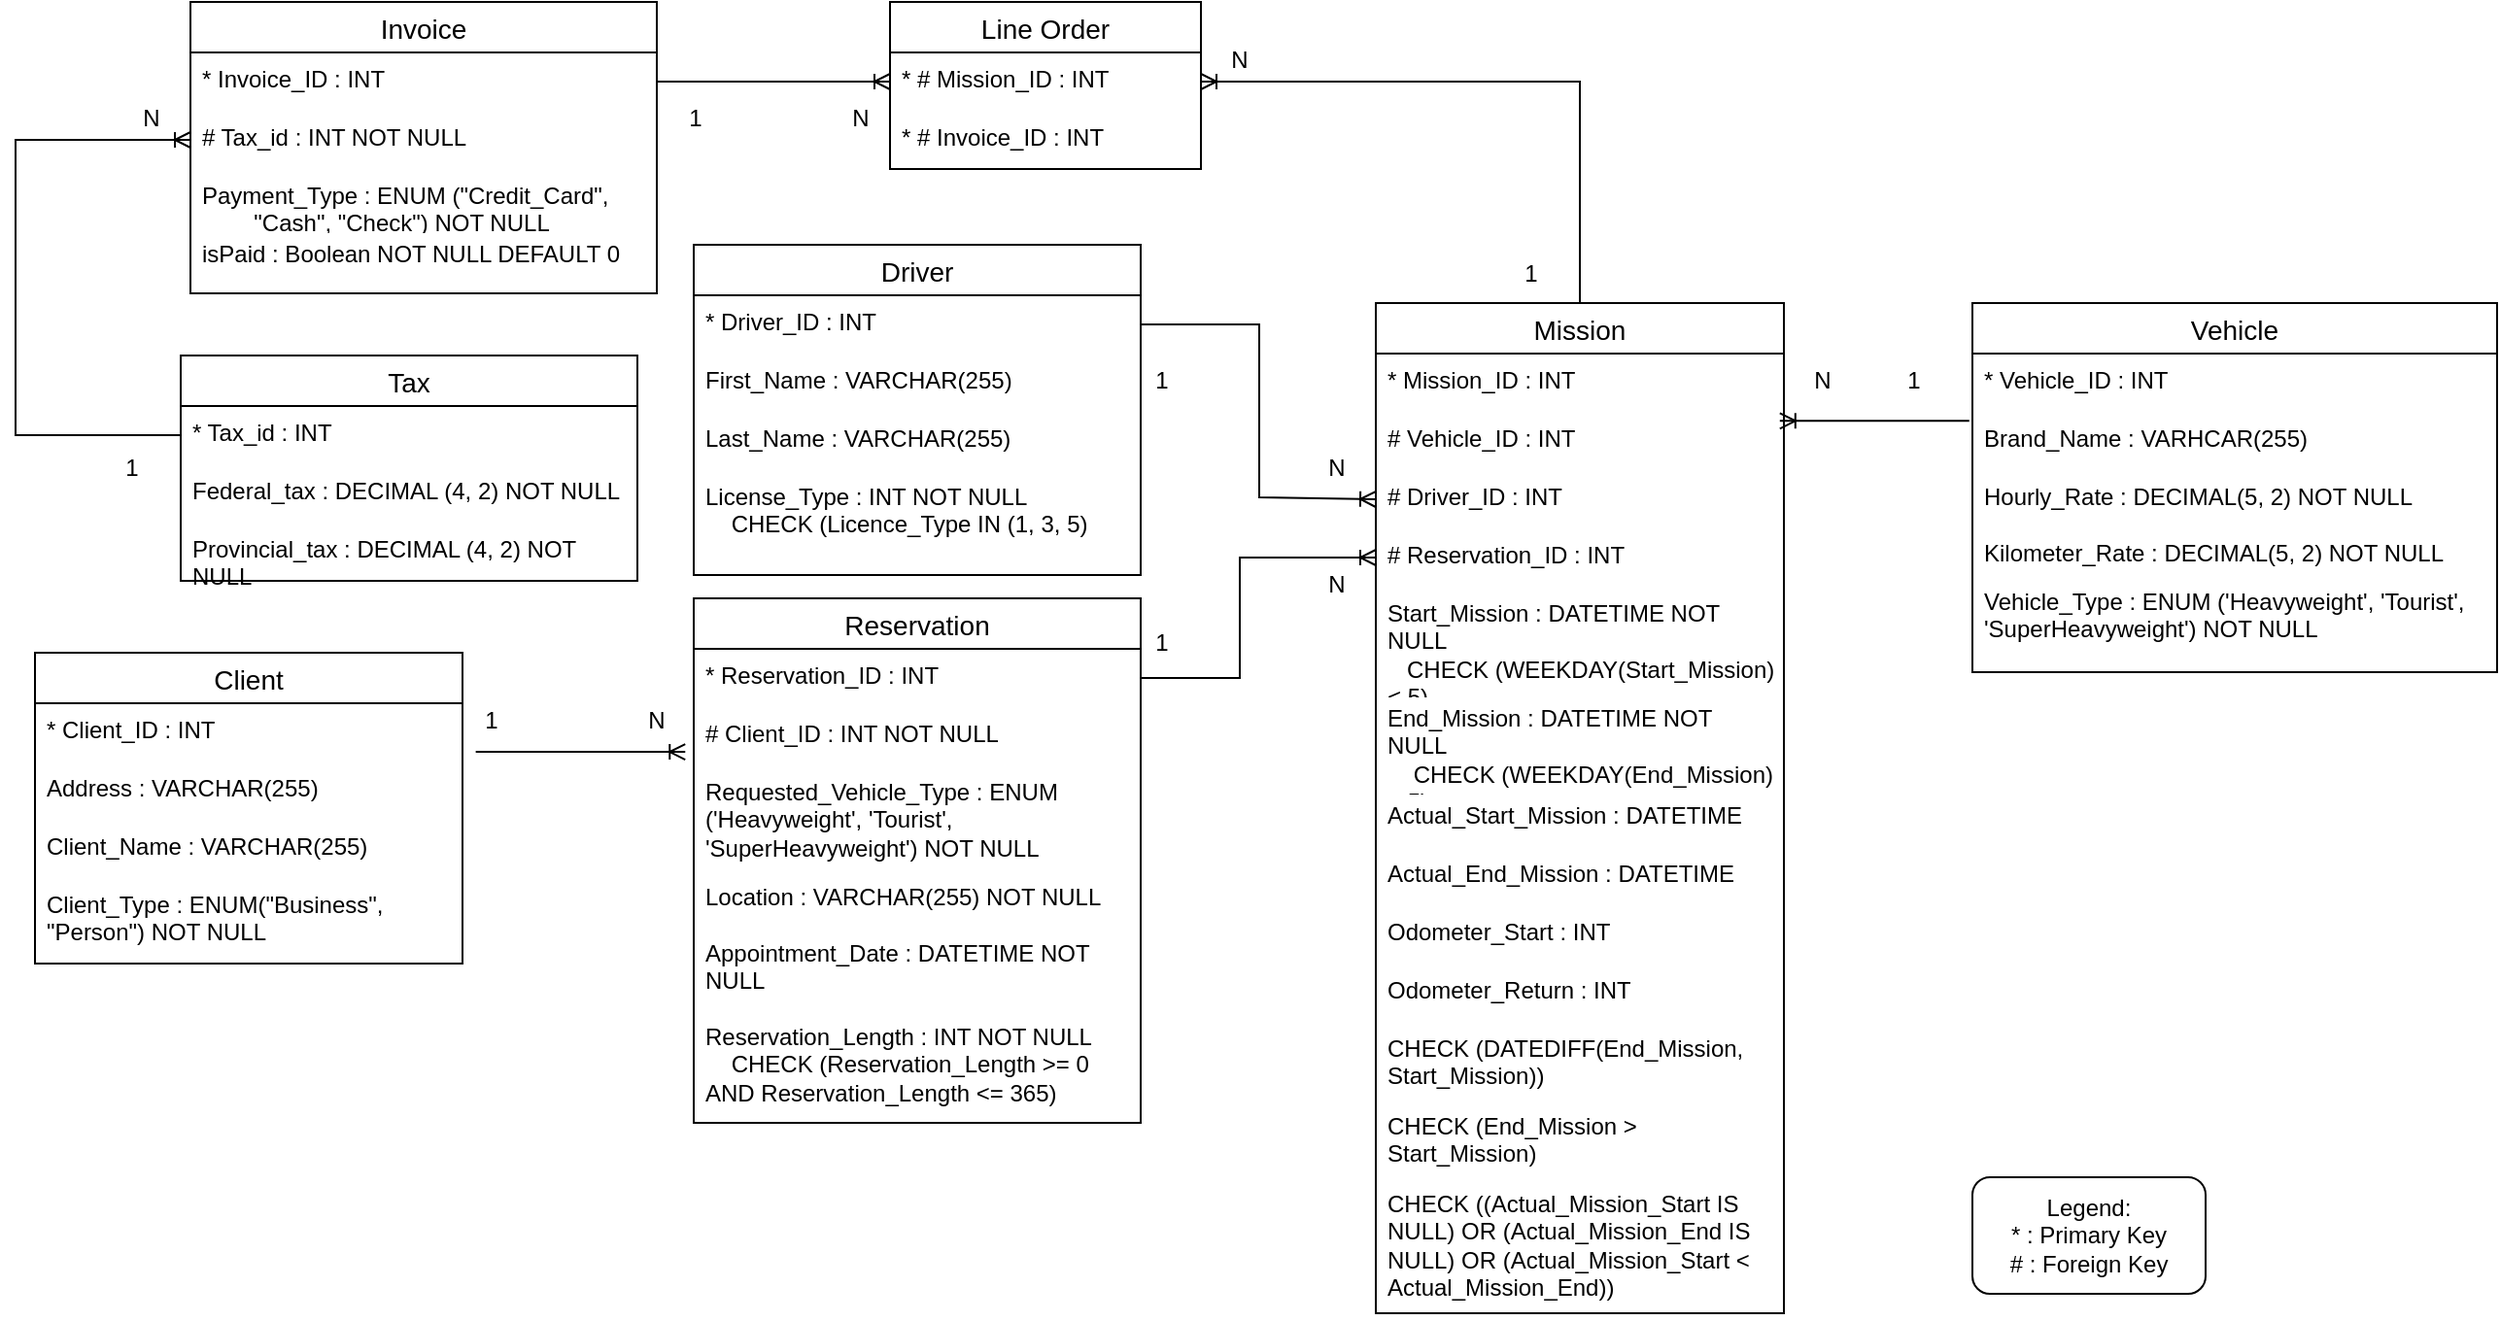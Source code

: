 <mxfile version="22.1.5" type="device">
  <diagram id="R2lEEEUBdFMjLlhIrx00" name="Page-1">
    <mxGraphModel dx="2350" dy="730" grid="1" gridSize="10" guides="1" tooltips="1" connect="1" arrows="1" fold="1" page="1" pageScale="1" pageWidth="850" pageHeight="1100" math="0" shadow="0" extFonts="Permanent Marker^https://fonts.googleapis.com/css?family=Permanent+Marker">
      <root>
        <mxCell id="0" />
        <mxCell id="1" parent="0" />
        <mxCell id="akXxFOU8DNpJ8hJ18WZi-14" value="Mission" style="swimlane;fontStyle=0;childLayout=stackLayout;horizontal=1;startSize=26;horizontalStack=0;resizeParent=1;resizeParentMax=0;resizeLast=0;collapsible=1;marginBottom=0;align=center;fontSize=14;" parent="1" vertex="1">
          <mxGeometry x="150" y="370" width="210" height="520" as="geometry" />
        </mxCell>
        <mxCell id="akXxFOU8DNpJ8hJ18WZi-15" value="* Mission_ID : INT" style="text;strokeColor=none;fillColor=none;spacingLeft=4;spacingRight=4;overflow=hidden;rotatable=0;points=[[0,0.5],[1,0.5]];portConstraint=eastwest;fontSize=12;whiteSpace=wrap;html=1;" parent="akXxFOU8DNpJ8hJ18WZi-14" vertex="1">
          <mxGeometry y="26" width="210" height="30" as="geometry" />
        </mxCell>
        <mxCell id="akXxFOU8DNpJ8hJ18WZi-16" value="&lt;div&gt;# Vehicle_ID : INT&lt;br&gt;&lt;/div&gt;" style="text;strokeColor=none;fillColor=none;spacingLeft=4;spacingRight=4;overflow=hidden;rotatable=0;points=[[0,0.5],[1,0.5]];portConstraint=eastwest;fontSize=12;whiteSpace=wrap;html=1;" parent="akXxFOU8DNpJ8hJ18WZi-14" vertex="1">
          <mxGeometry y="56" width="210" height="30" as="geometry" />
        </mxCell>
        <mxCell id="dKVeqmf3rWd-lL4ULNfH-48" value="# Driver_ID : INT" style="text;strokeColor=none;fillColor=none;spacingLeft=4;spacingRight=4;overflow=hidden;rotatable=0;points=[[0,0.5],[1,0.5]];portConstraint=eastwest;fontSize=12;whiteSpace=wrap;html=1;" parent="akXxFOU8DNpJ8hJ18WZi-14" vertex="1">
          <mxGeometry y="86" width="210" height="30" as="geometry" />
        </mxCell>
        <mxCell id="dKVeqmf3rWd-lL4ULNfH-49" value="# Reservation_ID : INT" style="text;strokeColor=none;fillColor=none;spacingLeft=4;spacingRight=4;overflow=hidden;rotatable=0;points=[[0,0.5],[1,0.5]];portConstraint=eastwest;fontSize=12;whiteSpace=wrap;html=1;" parent="akXxFOU8DNpJ8hJ18WZi-14" vertex="1">
          <mxGeometry y="116" width="210" height="30" as="geometry" />
        </mxCell>
        <mxCell id="dKVeqmf3rWd-lL4ULNfH-61" value="&lt;div&gt;Start_Mission : DATETIME NOT NULL&lt;/div&gt;&lt;div&gt;&amp;nbsp;&amp;nbsp; CHECK (WEEKDAY(Start_Mission) &amp;lt; 5)&lt;br&gt;&lt;/div&gt;" style="text;strokeColor=none;fillColor=none;spacingLeft=4;spacingRight=4;overflow=hidden;rotatable=0;points=[[0,0.5],[1,0.5]];portConstraint=eastwest;fontSize=12;whiteSpace=wrap;html=1;" parent="akXxFOU8DNpJ8hJ18WZi-14" vertex="1">
          <mxGeometry y="146" width="210" height="54" as="geometry" />
        </mxCell>
        <mxCell id="dKVeqmf3rWd-lL4ULNfH-62" value="&lt;div&gt;End_Mission : DATETIME NOT NULL&lt;/div&gt;&lt;div&gt;&amp;nbsp;&amp;nbsp;&amp;nbsp; CHECK (WEEKDAY(End_Mission) &amp;lt; 5)&lt;br&gt;&lt;/div&gt;" style="text;strokeColor=none;fillColor=none;spacingLeft=4;spacingRight=4;overflow=hidden;rotatable=0;points=[[0,0.5],[1,0.5]];portConstraint=eastwest;fontSize=12;whiteSpace=wrap;html=1;" parent="akXxFOU8DNpJ8hJ18WZi-14" vertex="1">
          <mxGeometry y="200" width="210" height="50" as="geometry" />
        </mxCell>
        <mxCell id="S5_aVqYSwiM6wcFeoej1-1" value="Actual_Start_Mission : DATETIME" style="text;strokeColor=none;fillColor=none;spacingLeft=4;spacingRight=4;overflow=hidden;rotatable=0;points=[[0,0.5],[1,0.5]];portConstraint=eastwest;fontSize=12;whiteSpace=wrap;html=1;" parent="akXxFOU8DNpJ8hJ18WZi-14" vertex="1">
          <mxGeometry y="250" width="210" height="30" as="geometry" />
        </mxCell>
        <mxCell id="S5_aVqYSwiM6wcFeoej1-2" value="Actual_End_Mission : DATETIME" style="text;strokeColor=none;fillColor=none;spacingLeft=4;spacingRight=4;overflow=hidden;rotatable=0;points=[[0,0.5],[1,0.5]];portConstraint=eastwest;fontSize=12;whiteSpace=wrap;html=1;" parent="akXxFOU8DNpJ8hJ18WZi-14" vertex="1">
          <mxGeometry y="280" width="210" height="30" as="geometry" />
        </mxCell>
        <mxCell id="dKVeqmf3rWd-lL4ULNfH-63" value="Odometer_Start : INT" style="text;strokeColor=none;fillColor=none;spacingLeft=4;spacingRight=4;overflow=hidden;rotatable=0;points=[[0,0.5],[1,0.5]];portConstraint=eastwest;fontSize=12;whiteSpace=wrap;html=1;" parent="akXxFOU8DNpJ8hJ18WZi-14" vertex="1">
          <mxGeometry y="310" width="210" height="30" as="geometry" />
        </mxCell>
        <mxCell id="dKVeqmf3rWd-lL4ULNfH-64" value="Odometer_Return : INT" style="text;strokeColor=none;fillColor=none;spacingLeft=4;spacingRight=4;overflow=hidden;rotatable=0;points=[[0,0.5],[1,0.5]];portConstraint=eastwest;fontSize=12;whiteSpace=wrap;html=1;" parent="akXxFOU8DNpJ8hJ18WZi-14" vertex="1">
          <mxGeometry y="340" width="210" height="30" as="geometry" />
        </mxCell>
        <mxCell id="e5wr0-0nrNTTmGr7M1DS-4" value="CHECK (DATEDIFF(End_Mission, Start_Mission))" style="text;strokeColor=none;fillColor=none;spacingLeft=4;spacingRight=4;overflow=hidden;rotatable=0;points=[[0,0.5],[1,0.5]];portConstraint=eastwest;fontSize=12;whiteSpace=wrap;html=1;" parent="akXxFOU8DNpJ8hJ18WZi-14" vertex="1">
          <mxGeometry y="370" width="210" height="40" as="geometry" />
        </mxCell>
        <mxCell id="e5wr0-0nrNTTmGr7M1DS-5" value="CHECK (End_Mission &amp;gt; Start_Mission)" style="text;strokeColor=none;fillColor=none;spacingLeft=4;spacingRight=4;overflow=hidden;rotatable=0;points=[[0,0.5],[1,0.5]];portConstraint=eastwest;fontSize=12;whiteSpace=wrap;html=1;" parent="akXxFOU8DNpJ8hJ18WZi-14" vertex="1">
          <mxGeometry y="410" width="210" height="40" as="geometry" />
        </mxCell>
        <mxCell id="e5wr0-0nrNTTmGr7M1DS-6" value="CHECK ((Actual_Mission_Start IS NULL) OR (Actual_Mission_End IS NULL) OR (Actual_Mission_Start &amp;lt; Actual_Mission_End)) " style="text;strokeColor=none;fillColor=none;spacingLeft=4;spacingRight=4;overflow=hidden;rotatable=0;points=[[0,0.5],[1,0.5]];portConstraint=eastwest;fontSize=12;whiteSpace=wrap;html=1;" parent="akXxFOU8DNpJ8hJ18WZi-14" vertex="1">
          <mxGeometry y="450" width="210" height="70" as="geometry" />
        </mxCell>
        <mxCell id="akXxFOU8DNpJ8hJ18WZi-25" value="Driver" style="swimlane;fontStyle=0;childLayout=stackLayout;horizontal=1;startSize=26;horizontalStack=0;resizeParent=1;resizeParentMax=0;resizeLast=0;collapsible=1;marginBottom=0;align=center;fontSize=14;" parent="1" vertex="1">
          <mxGeometry x="-201" y="340" width="230" height="170" as="geometry" />
        </mxCell>
        <mxCell id="akXxFOU8DNpJ8hJ18WZi-26" value="* Driver_ID : INT" style="text;strokeColor=none;fillColor=none;spacingLeft=4;spacingRight=4;overflow=hidden;rotatable=0;points=[[0,0.5],[1,0.5]];portConstraint=eastwest;fontSize=12;whiteSpace=wrap;html=1;" parent="akXxFOU8DNpJ8hJ18WZi-25" vertex="1">
          <mxGeometry y="26" width="230" height="30" as="geometry" />
        </mxCell>
        <mxCell id="oXsoJv8cmBUGQ4QZ2bJ9-38" value="First_Name : VARCHAR(255)" style="text;strokeColor=none;fillColor=none;spacingLeft=4;spacingRight=4;overflow=hidden;rotatable=0;points=[[0,0.5],[1,0.5]];portConstraint=eastwest;fontSize=12;whiteSpace=wrap;html=1;" parent="akXxFOU8DNpJ8hJ18WZi-25" vertex="1">
          <mxGeometry y="56" width="230" height="30" as="geometry" />
        </mxCell>
        <mxCell id="oXsoJv8cmBUGQ4QZ2bJ9-39" value="Last_Name : VARCHAR(255)" style="text;strokeColor=none;fillColor=none;spacingLeft=4;spacingRight=4;overflow=hidden;rotatable=0;points=[[0,0.5],[1,0.5]];portConstraint=eastwest;fontSize=12;whiteSpace=wrap;html=1;" parent="akXxFOU8DNpJ8hJ18WZi-25" vertex="1">
          <mxGeometry y="86" width="230" height="30" as="geometry" />
        </mxCell>
        <mxCell id="oXsoJv8cmBUGQ4QZ2bJ9-40" value="&lt;div&gt;License_Type : INT NOT NULL&lt;br&gt;&lt;/div&gt;&lt;div&gt;&amp;nbsp;&amp;nbsp;&amp;nbsp; CHECK (Licence_Type IN (1, 3, 5)&lt;br&gt;&lt;/div&gt;" style="text;strokeColor=none;fillColor=none;spacingLeft=4;spacingRight=4;overflow=hidden;rotatable=0;points=[[0,0.5],[1,0.5]];portConstraint=eastwest;fontSize=12;whiteSpace=wrap;html=1;" parent="akXxFOU8DNpJ8hJ18WZi-25" vertex="1">
          <mxGeometry y="116" width="230" height="54" as="geometry" />
        </mxCell>
        <mxCell id="akXxFOU8DNpJ8hJ18WZi-30" value="Client" style="swimlane;fontStyle=0;childLayout=stackLayout;horizontal=1;startSize=26;horizontalStack=0;resizeParent=1;resizeParentMax=0;resizeLast=0;collapsible=1;marginBottom=0;align=center;fontSize=14;" parent="1" vertex="1">
          <mxGeometry x="-540" y="550" width="220" height="160" as="geometry" />
        </mxCell>
        <mxCell id="akXxFOU8DNpJ8hJ18WZi-31" value="* Client_ID : INT" style="text;strokeColor=none;fillColor=none;spacingLeft=4;spacingRight=4;overflow=hidden;rotatable=0;points=[[0,0.5],[1,0.5]];portConstraint=eastwest;fontSize=12;whiteSpace=wrap;html=1;" parent="akXxFOU8DNpJ8hJ18WZi-30" vertex="1">
          <mxGeometry y="26" width="220" height="30" as="geometry" />
        </mxCell>
        <mxCell id="oXsoJv8cmBUGQ4QZ2bJ9-37" value="Address : VARCHAR(255)" style="text;strokeColor=none;fillColor=none;spacingLeft=4;spacingRight=4;overflow=hidden;rotatable=0;points=[[0,0.5],[1,0.5]];portConstraint=eastwest;fontSize=12;whiteSpace=wrap;html=1;" parent="akXxFOU8DNpJ8hJ18WZi-30" vertex="1">
          <mxGeometry y="56" width="220" height="30" as="geometry" />
        </mxCell>
        <mxCell id="e5wr0-0nrNTTmGr7M1DS-2" value="Client_Name : VARCHAR(255)" style="text;strokeColor=none;fillColor=none;spacingLeft=4;spacingRight=4;overflow=hidden;rotatable=0;points=[[0,0.5],[1,0.5]];portConstraint=eastwest;fontSize=12;whiteSpace=wrap;html=1;" parent="akXxFOU8DNpJ8hJ18WZi-30" vertex="1">
          <mxGeometry y="86" width="220" height="30" as="geometry" />
        </mxCell>
        <mxCell id="oXsoJv8cmBUGQ4QZ2bJ9-26" value="Client_Type : ENUM(&quot;Business&quot;, &quot;Person&quot;) NOT NULL" style="text;strokeColor=none;fillColor=none;spacingLeft=4;spacingRight=4;overflow=hidden;rotatable=0;points=[[0,0.5],[1,0.5]];portConstraint=eastwest;fontSize=12;whiteSpace=wrap;html=1;" parent="akXxFOU8DNpJ8hJ18WZi-30" vertex="1">
          <mxGeometry y="116" width="220" height="44" as="geometry" />
        </mxCell>
        <mxCell id="HXT0rlTHmQGawke6wT0S-26" value="Line Order" style="swimlane;fontStyle=0;childLayout=stackLayout;horizontal=1;startSize=26;horizontalStack=0;resizeParent=1;resizeParentMax=0;resizeLast=0;collapsible=1;marginBottom=0;align=center;fontSize=14;" parent="1" vertex="1">
          <mxGeometry x="-100" y="215" width="160" height="86" as="geometry" />
        </mxCell>
        <mxCell id="HXT0rlTHmQGawke6wT0S-27" value="* # Mission_ID : INT" style="text;strokeColor=none;fillColor=none;spacingLeft=4;spacingRight=4;overflow=hidden;rotatable=0;points=[[0,0.5],[1,0.5]];portConstraint=eastwest;fontSize=12;whiteSpace=wrap;html=1;" parent="HXT0rlTHmQGawke6wT0S-26" vertex="1">
          <mxGeometry y="26" width="160" height="30" as="geometry" />
        </mxCell>
        <mxCell id="HXT0rlTHmQGawke6wT0S-28" value="* # Invoice_ID : INT" style="text;strokeColor=none;fillColor=none;spacingLeft=4;spacingRight=4;overflow=hidden;rotatable=0;points=[[0,0.5],[1,0.5]];portConstraint=eastwest;fontSize=12;whiteSpace=wrap;html=1;" parent="HXT0rlTHmQGawke6wT0S-26" vertex="1">
          <mxGeometry y="56" width="160" height="30" as="geometry" />
        </mxCell>
        <mxCell id="HXT0rlTHmQGawke6wT0S-30" value="Invoice" style="swimlane;fontStyle=0;childLayout=stackLayout;horizontal=1;startSize=26;horizontalStack=0;resizeParent=1;resizeParentMax=0;resizeLast=0;collapsible=1;marginBottom=0;align=center;fontSize=14;" parent="1" vertex="1">
          <mxGeometry x="-460" y="215" width="240" height="150" as="geometry" />
        </mxCell>
        <mxCell id="HXT0rlTHmQGawke6wT0S-31" value="* Invoice_ID : INT" style="text;strokeColor=none;fillColor=none;spacingLeft=4;spacingRight=4;overflow=hidden;rotatable=0;points=[[0,0.5],[1,0.5]];portConstraint=eastwest;fontSize=12;whiteSpace=wrap;html=1;" parent="HXT0rlTHmQGawke6wT0S-30" vertex="1">
          <mxGeometry y="26" width="240" height="30" as="geometry" />
        </mxCell>
        <mxCell id="dKVeqmf3rWd-lL4ULNfH-33" value="# Tax_id : INT NOT NULL" style="text;strokeColor=none;fillColor=none;spacingLeft=4;spacingRight=4;overflow=hidden;rotatable=0;points=[[0,0.5],[1,0.5]];portConstraint=eastwest;fontSize=12;whiteSpace=wrap;html=1;" parent="HXT0rlTHmQGawke6wT0S-30" vertex="1">
          <mxGeometry y="56" width="240" height="30" as="geometry" />
        </mxCell>
        <mxCell id="HXT0rlTHmQGawke6wT0S-32" value="Payment_Type : ENUM (&quot;Credit_Card&quot;, &lt;span style=&quot;white-space: pre;&quot;&gt;&#x9;&lt;/span&gt;&quot;Cash&quot;, &quot;Check&quot;) NOT NULL" style="text;strokeColor=none;fillColor=none;spacingLeft=4;spacingRight=4;overflow=hidden;rotatable=0;points=[[0,0.5],[1,0.5]];portConstraint=eastwest;fontSize=12;whiteSpace=wrap;html=1;" parent="HXT0rlTHmQGawke6wT0S-30" vertex="1">
          <mxGeometry y="86" width="240" height="30" as="geometry" />
        </mxCell>
        <mxCell id="HXT0rlTHmQGawke6wT0S-33" value="isPaid : Boolean NOT NULL DEFAULT 0" style="text;strokeColor=none;fillColor=none;spacingLeft=4;spacingRight=4;overflow=hidden;rotatable=0;points=[[0,0.5],[1,0.5]];portConstraint=eastwest;fontSize=12;whiteSpace=wrap;html=1;" parent="HXT0rlTHmQGawke6wT0S-30" vertex="1">
          <mxGeometry y="116" width="240" height="34" as="geometry" />
        </mxCell>
        <mxCell id="HXT0rlTHmQGawke6wT0S-34" value="" style="fontSize=12;html=1;endArrow=ERoneToMany;rounded=0;exitX=0.5;exitY=0;exitDx=0;exitDy=0;entryX=1;entryY=0.5;entryDx=0;entryDy=0;" parent="1" source="akXxFOU8DNpJ8hJ18WZi-14" target="HXT0rlTHmQGawke6wT0S-27" edge="1">
          <mxGeometry width="100" height="100" relative="1" as="geometry">
            <mxPoint x="230" y="300" as="sourcePoint" />
            <mxPoint x="100" y="280" as="targetPoint" />
            <Array as="points">
              <mxPoint x="255" y="256" />
            </Array>
          </mxGeometry>
        </mxCell>
        <mxCell id="HXT0rlTHmQGawke6wT0S-35" value="" style="fontSize=12;html=1;endArrow=ERoneToMany;rounded=0;exitX=1;exitY=0.5;exitDx=0;exitDy=0;entryX=0;entryY=0.5;entryDx=0;entryDy=0;" parent="1" source="HXT0rlTHmQGawke6wT0S-31" target="HXT0rlTHmQGawke6wT0S-27" edge="1">
          <mxGeometry width="100" height="100" relative="1" as="geometry">
            <mxPoint x="-120" y="330" as="sourcePoint" />
            <mxPoint x="-120" y="208" as="targetPoint" />
          </mxGeometry>
        </mxCell>
        <mxCell id="HXT0rlTHmQGawke6wT0S-40" value="Reservation" style="swimlane;fontStyle=0;childLayout=stackLayout;horizontal=1;startSize=26;horizontalStack=0;resizeParent=1;resizeParentMax=0;resizeLast=0;collapsible=1;marginBottom=0;align=center;fontSize=14;" parent="1" vertex="1">
          <mxGeometry x="-201" y="522" width="230" height="270" as="geometry" />
        </mxCell>
        <mxCell id="dKVeqmf3rWd-lL4ULNfH-50" value="* Reservation_ID : INT" style="text;strokeColor=none;fillColor=none;spacingLeft=4;spacingRight=4;overflow=hidden;rotatable=0;points=[[0,0.5],[1,0.5]];portConstraint=eastwest;fontSize=12;whiteSpace=wrap;html=1;" parent="HXT0rlTHmQGawke6wT0S-40" vertex="1">
          <mxGeometry y="26" width="230" height="30" as="geometry" />
        </mxCell>
        <mxCell id="HXT0rlTHmQGawke6wT0S-41" value="# Client_ID : INT NOT NULL" style="text;strokeColor=none;fillColor=none;spacingLeft=4;spacingRight=4;overflow=hidden;rotatable=0;points=[[0,0.5],[1,0.5]];portConstraint=eastwest;fontSize=12;whiteSpace=wrap;html=1;" parent="HXT0rlTHmQGawke6wT0S-40" vertex="1">
          <mxGeometry y="56" width="230" height="30" as="geometry" />
        </mxCell>
        <mxCell id="HXT0rlTHmQGawke6wT0S-42" value="Requested_Vehicle_Type : ENUM (&#39;Heavyweight&#39;, &#39;Tourist&#39;, &#39;SuperHeavyweight&#39;) NOT NULL" style="text;strokeColor=none;fillColor=none;spacingLeft=4;spacingRight=4;overflow=hidden;rotatable=0;points=[[0,0.5],[1,0.5]];portConstraint=eastwest;fontSize=12;whiteSpace=wrap;html=1;" parent="HXT0rlTHmQGawke6wT0S-40" vertex="1">
          <mxGeometry y="86" width="230" height="54" as="geometry" />
        </mxCell>
        <mxCell id="HXT0rlTHmQGawke6wT0S-43" value="&lt;div&gt;Location : VARCHAR(255) NOT NULL&lt;br&gt;&lt;/div&gt;&lt;div&gt;&lt;br&gt;&lt;/div&gt;&lt;div&gt;Appointment_Date : DATETIME NOT NULL&lt;br&gt;&lt;/div&gt;&lt;div&gt;&lt;br&gt;&lt;/div&gt;&lt;div&gt;Reservation_Length : INT NOT NULL&lt;br&gt;&lt;/div&gt;&lt;div&gt;&amp;nbsp;&amp;nbsp;&amp;nbsp; CHECK (Reservation_Length &amp;gt;= 0 AND Reservation_Length &amp;lt;= 365)&lt;br&gt;&lt;/div&gt;&lt;div&gt;&lt;br&gt;&lt;/div&gt;&lt;div&gt;&lt;br&gt;&lt;/div&gt;" style="text;strokeColor=none;fillColor=none;spacingLeft=4;spacingRight=4;overflow=hidden;rotatable=0;points=[[0,0.5],[1,0.5]];portConstraint=eastwest;fontSize=12;whiteSpace=wrap;html=1;" parent="HXT0rlTHmQGawke6wT0S-40" vertex="1">
          <mxGeometry y="140" width="230" height="130" as="geometry" />
        </mxCell>
        <mxCell id="9CHubEAWElx0CJi55Ytn-6" value="Tax" style="swimlane;fontStyle=0;childLayout=stackLayout;horizontal=1;startSize=26;horizontalStack=0;resizeParent=1;resizeParentMax=0;resizeLast=0;collapsible=1;marginBottom=0;align=center;fontSize=14;" parent="1" vertex="1">
          <mxGeometry x="-465" y="397" width="235" height="116" as="geometry" />
        </mxCell>
        <mxCell id="9CHubEAWElx0CJi55Ytn-7" value="* Tax_id : INT" style="text;strokeColor=none;fillColor=none;spacingLeft=4;spacingRight=4;overflow=hidden;rotatable=0;points=[[0,0.5],[1,0.5]];portConstraint=eastwest;fontSize=12;whiteSpace=wrap;html=1;" parent="9CHubEAWElx0CJi55Ytn-6" vertex="1">
          <mxGeometry y="26" width="235" height="30" as="geometry" />
        </mxCell>
        <mxCell id="9CHubEAWElx0CJi55Ytn-8" value="Federal_tax : DECIMAL (4, 2) NOT NULL" style="text;strokeColor=none;fillColor=none;spacingLeft=4;spacingRight=4;overflow=hidden;rotatable=0;points=[[0,0.5],[1,0.5]];portConstraint=eastwest;fontSize=12;whiteSpace=wrap;html=1;" parent="9CHubEAWElx0CJi55Ytn-6" vertex="1">
          <mxGeometry y="56" width="235" height="30" as="geometry" />
        </mxCell>
        <mxCell id="9CHubEAWElx0CJi55Ytn-9" value="Provincial_tax : DECIMAL (4, 2) NOT NULL" style="text;strokeColor=none;fillColor=none;spacingLeft=4;spacingRight=4;overflow=hidden;rotatable=0;points=[[0,0.5],[1,0.5]];portConstraint=eastwest;fontSize=12;whiteSpace=wrap;html=1;" parent="9CHubEAWElx0CJi55Ytn-6" vertex="1">
          <mxGeometry y="86" width="235" height="30" as="geometry" />
        </mxCell>
        <mxCell id="9CHubEAWElx0CJi55Ytn-10" value="" style="fontSize=12;html=1;endArrow=ERoneToMany;rounded=0;exitX=0;exitY=0.5;exitDx=0;exitDy=0;entryX=0;entryY=0.5;entryDx=0;entryDy=0;" parent="1" source="9CHubEAWElx0CJi55Ytn-7" target="dKVeqmf3rWd-lL4ULNfH-33" edge="1">
          <mxGeometry width="100" height="100" relative="1" as="geometry">
            <mxPoint x="-340" y="400" as="sourcePoint" />
            <mxPoint x="-550" y="290" as="targetPoint" />
            <Array as="points">
              <mxPoint x="-550" y="438" />
              <mxPoint x="-550" y="286" />
            </Array>
          </mxGeometry>
        </mxCell>
        <mxCell id="dKVeqmf3rWd-lL4ULNfH-1" value="1" style="text;html=1;strokeColor=none;fillColor=none;align=center;verticalAlign=middle;whiteSpace=wrap;rounded=0;" parent="1" vertex="1">
          <mxGeometry x="10" y="395" width="60" height="30" as="geometry" />
        </mxCell>
        <mxCell id="dKVeqmf3rWd-lL4ULNfH-2" value="N" style="text;html=1;strokeColor=none;fillColor=none;align=center;verticalAlign=middle;whiteSpace=wrap;rounded=0;" parent="1" vertex="1">
          <mxGeometry x="100" y="440" width="60" height="30" as="geometry" />
        </mxCell>
        <mxCell id="dKVeqmf3rWd-lL4ULNfH-9" value="" style="fontSize=12;html=1;endArrow=ERoneToMany;rounded=0;entryX=0.99;entryY=0.156;entryDx=0;entryDy=0;entryPerimeter=0;exitX=-0.006;exitY=0.156;exitDx=0;exitDy=0;exitPerimeter=0;" parent="1" source="dKVeqmf3rWd-lL4ULNfH-16" target="akXxFOU8DNpJ8hJ18WZi-16" edge="1">
          <mxGeometry width="100" height="100" relative="1" as="geometry">
            <mxPoint x="370" y="431" as="sourcePoint" />
            <mxPoint x="320" y="436" as="targetPoint" />
            <Array as="points" />
          </mxGeometry>
        </mxCell>
        <mxCell id="dKVeqmf3rWd-lL4ULNfH-14" value="Vehicle" style="swimlane;fontStyle=0;childLayout=stackLayout;horizontal=1;startSize=26;horizontalStack=0;resizeParent=1;resizeParentMax=0;resizeLast=0;collapsible=1;marginBottom=0;align=center;fontSize=14;" parent="1" vertex="1">
          <mxGeometry x="457" y="370" width="270" height="190" as="geometry" />
        </mxCell>
        <mxCell id="dKVeqmf3rWd-lL4ULNfH-15" value="* Vehicle_ID : INT" style="text;strokeColor=none;fillColor=none;spacingLeft=4;spacingRight=4;overflow=hidden;rotatable=0;points=[[0,0.5],[1,0.5]];portConstraint=eastwest;fontSize=12;whiteSpace=wrap;html=1;" parent="dKVeqmf3rWd-lL4ULNfH-14" vertex="1">
          <mxGeometry y="26" width="270" height="30" as="geometry" />
        </mxCell>
        <mxCell id="dKVeqmf3rWd-lL4ULNfH-16" value="Brand_Name : VARHCAR(255)" style="text;strokeColor=none;fillColor=none;spacingLeft=4;spacingRight=4;overflow=hidden;rotatable=0;points=[[0,0.5],[1,0.5]];portConstraint=eastwest;fontSize=12;whiteSpace=wrap;html=1;" parent="dKVeqmf3rWd-lL4ULNfH-14" vertex="1">
          <mxGeometry y="56" width="270" height="30" as="geometry" />
        </mxCell>
        <mxCell id="dKVeqmf3rWd-lL4ULNfH-17" value="&lt;div&gt;Hourly_Rate : DECIMAL(5, 2) NOT NULL&lt;br&gt;&lt;/div&gt;&lt;div&gt;&lt;br&gt;&lt;/div&gt;&lt;div&gt;Kilometer_Rate : DECIMAL(5, 2) NOT NULL&lt;/div&gt;" style="text;strokeColor=none;fillColor=none;spacingLeft=4;spacingRight=4;overflow=hidden;rotatable=0;points=[[0,0.5],[1,0.5]];portConstraint=eastwest;fontSize=12;whiteSpace=wrap;html=1;" parent="dKVeqmf3rWd-lL4ULNfH-14" vertex="1">
          <mxGeometry y="86" width="270" height="54" as="geometry" />
        </mxCell>
        <mxCell id="cnez0KZvqOnVUFTonsYX-17" value="Vehicle_Type : ENUM (&#39;Heavyweight&#39;, &#39;Tourist&#39;, &#39;SuperHeavyweight&#39;) NOT NULL" style="text;strokeColor=none;fillColor=none;spacingLeft=4;spacingRight=4;overflow=hidden;rotatable=0;points=[[0,0.5],[1,0.5]];portConstraint=eastwest;fontSize=12;whiteSpace=wrap;html=1;" parent="dKVeqmf3rWd-lL4ULNfH-14" vertex="1">
          <mxGeometry y="140" width="270" height="50" as="geometry" />
        </mxCell>
        <mxCell id="dKVeqmf3rWd-lL4ULNfH-20" value="N" style="text;html=1;strokeColor=none;fillColor=none;align=center;verticalAlign=middle;whiteSpace=wrap;rounded=0;" parent="1" vertex="1">
          <mxGeometry x="350" y="390" width="60" height="40" as="geometry" />
        </mxCell>
        <mxCell id="dKVeqmf3rWd-lL4ULNfH-21" value="1" style="text;html=1;strokeColor=none;fillColor=none;align=center;verticalAlign=middle;whiteSpace=wrap;rounded=0;" parent="1" vertex="1">
          <mxGeometry x="397" y="395" width="60" height="30" as="geometry" />
        </mxCell>
        <mxCell id="dKVeqmf3rWd-lL4ULNfH-23" value="1" style="text;html=1;strokeColor=none;fillColor=none;align=center;verticalAlign=middle;whiteSpace=wrap;rounded=0;" parent="1" vertex="1">
          <mxGeometry x="200" y="340" width="60" height="30" as="geometry" />
        </mxCell>
        <mxCell id="dKVeqmf3rWd-lL4ULNfH-24" value="N" style="text;html=1;strokeColor=none;fillColor=none;align=center;verticalAlign=middle;whiteSpace=wrap;rounded=0;" parent="1" vertex="1">
          <mxGeometry x="50" y="230" width="60" height="30" as="geometry" />
        </mxCell>
        <mxCell id="dKVeqmf3rWd-lL4ULNfH-28" value="N" style="text;html=1;strokeColor=none;fillColor=none;align=center;verticalAlign=middle;whiteSpace=wrap;rounded=0;" parent="1" vertex="1">
          <mxGeometry x="-145" y="260" width="60" height="30" as="geometry" />
        </mxCell>
        <mxCell id="dKVeqmf3rWd-lL4ULNfH-30" value="1" style="text;html=1;strokeColor=none;fillColor=none;align=center;verticalAlign=middle;whiteSpace=wrap;rounded=0;" parent="1" vertex="1">
          <mxGeometry x="-230" y="260" width="60" height="30" as="geometry" />
        </mxCell>
        <mxCell id="dKVeqmf3rWd-lL4ULNfH-34" value="N" style="text;html=1;strokeColor=none;fillColor=none;align=center;verticalAlign=middle;whiteSpace=wrap;rounded=0;" parent="1" vertex="1">
          <mxGeometry x="-510" y="260" width="60" height="30" as="geometry" />
        </mxCell>
        <mxCell id="dKVeqmf3rWd-lL4ULNfH-40" value="1" style="text;html=1;strokeColor=none;fillColor=none;align=center;verticalAlign=middle;whiteSpace=wrap;rounded=0;" parent="1" vertex="1">
          <mxGeometry x="-520" y="440" width="60" height="30" as="geometry" />
        </mxCell>
        <mxCell id="dKVeqmf3rWd-lL4ULNfH-51" value="" style="fontSize=12;html=1;endArrow=ERoneToMany;rounded=0;exitX=1;exitY=0.5;exitDx=0;exitDy=0;entryX=0;entryY=0.5;entryDx=0;entryDy=0;" parent="1" source="dKVeqmf3rWd-lL4ULNfH-50" target="dKVeqmf3rWd-lL4ULNfH-49" edge="1">
          <mxGeometry width="100" height="100" relative="1" as="geometry">
            <mxPoint x="171" y="660" as="sourcePoint" />
            <mxPoint x="80" y="570" as="targetPoint" />
            <Array as="points">
              <mxPoint x="80" y="563" />
              <mxPoint x="80" y="501" />
            </Array>
          </mxGeometry>
        </mxCell>
        <mxCell id="dKVeqmf3rWd-lL4ULNfH-52" value="1" style="text;html=1;strokeColor=none;fillColor=none;align=center;verticalAlign=middle;whiteSpace=wrap;rounded=0;" parent="1" vertex="1">
          <mxGeometry x="10" y="530" width="60" height="30" as="geometry" />
        </mxCell>
        <mxCell id="dKVeqmf3rWd-lL4ULNfH-55" value="N" style="text;html=1;strokeColor=none;fillColor=none;align=center;verticalAlign=middle;whiteSpace=wrap;rounded=0;" parent="1" vertex="1">
          <mxGeometry x="100" y="500" width="60" height="30" as="geometry" />
        </mxCell>
        <mxCell id="dKVeqmf3rWd-lL4ULNfH-58" value="" style="fontSize=12;html=1;endArrow=ERoneToMany;rounded=0;entryX=-0.019;entryY=0.767;entryDx=0;entryDy=0;entryPerimeter=0;exitX=1.031;exitY=-0.166;exitDx=0;exitDy=0;exitPerimeter=0;" parent="1" source="oXsoJv8cmBUGQ4QZ2bJ9-37" target="HXT0rlTHmQGawke6wT0S-41" edge="1">
          <mxGeometry width="100" height="100" relative="1" as="geometry">
            <mxPoint x="-320" y="600" as="sourcePoint" />
            <mxPoint x="-210" y="600" as="targetPoint" />
          </mxGeometry>
        </mxCell>
        <mxCell id="dKVeqmf3rWd-lL4ULNfH-67" value="1" style="text;html=1;strokeColor=none;fillColor=none;align=center;verticalAlign=middle;whiteSpace=wrap;rounded=0;" parent="1" vertex="1">
          <mxGeometry x="-335" y="570" width="60" height="30" as="geometry" />
        </mxCell>
        <mxCell id="dKVeqmf3rWd-lL4ULNfH-68" value="N" style="text;html=1;strokeColor=none;fillColor=none;align=center;verticalAlign=middle;whiteSpace=wrap;rounded=0;" parent="1" vertex="1">
          <mxGeometry x="-250" y="570" width="60" height="30" as="geometry" />
        </mxCell>
        <mxCell id="oXsoJv8cmBUGQ4QZ2bJ9-44" value="" style="fontSize=12;html=1;endArrow=ERoneToMany;rounded=0;exitX=1;exitY=0.5;exitDx=0;exitDy=0;entryX=0;entryY=0.5;entryDx=0;entryDy=0;" parent="1" source="akXxFOU8DNpJ8hJ18WZi-26" target="dKVeqmf3rWd-lL4ULNfH-48" edge="1">
          <mxGeometry width="100" height="100" relative="1" as="geometry">
            <mxPoint x="-80" y="412" as="sourcePoint" />
            <mxPoint x="130" y="460" as="targetPoint" />
            <Array as="points">
              <mxPoint x="90" y="381" />
              <mxPoint x="90" y="470" />
            </Array>
          </mxGeometry>
        </mxCell>
        <mxCell id="KVLJMahB-jWrL1JST0O2-1" value="Legend:&lt;br&gt;* : Primary Key&lt;br&gt;# : Foreign Key" style="rounded=1;whiteSpace=wrap;html=1;" vertex="1" parent="1">
          <mxGeometry x="457" y="820" width="120" height="60" as="geometry" />
        </mxCell>
      </root>
    </mxGraphModel>
  </diagram>
</mxfile>
